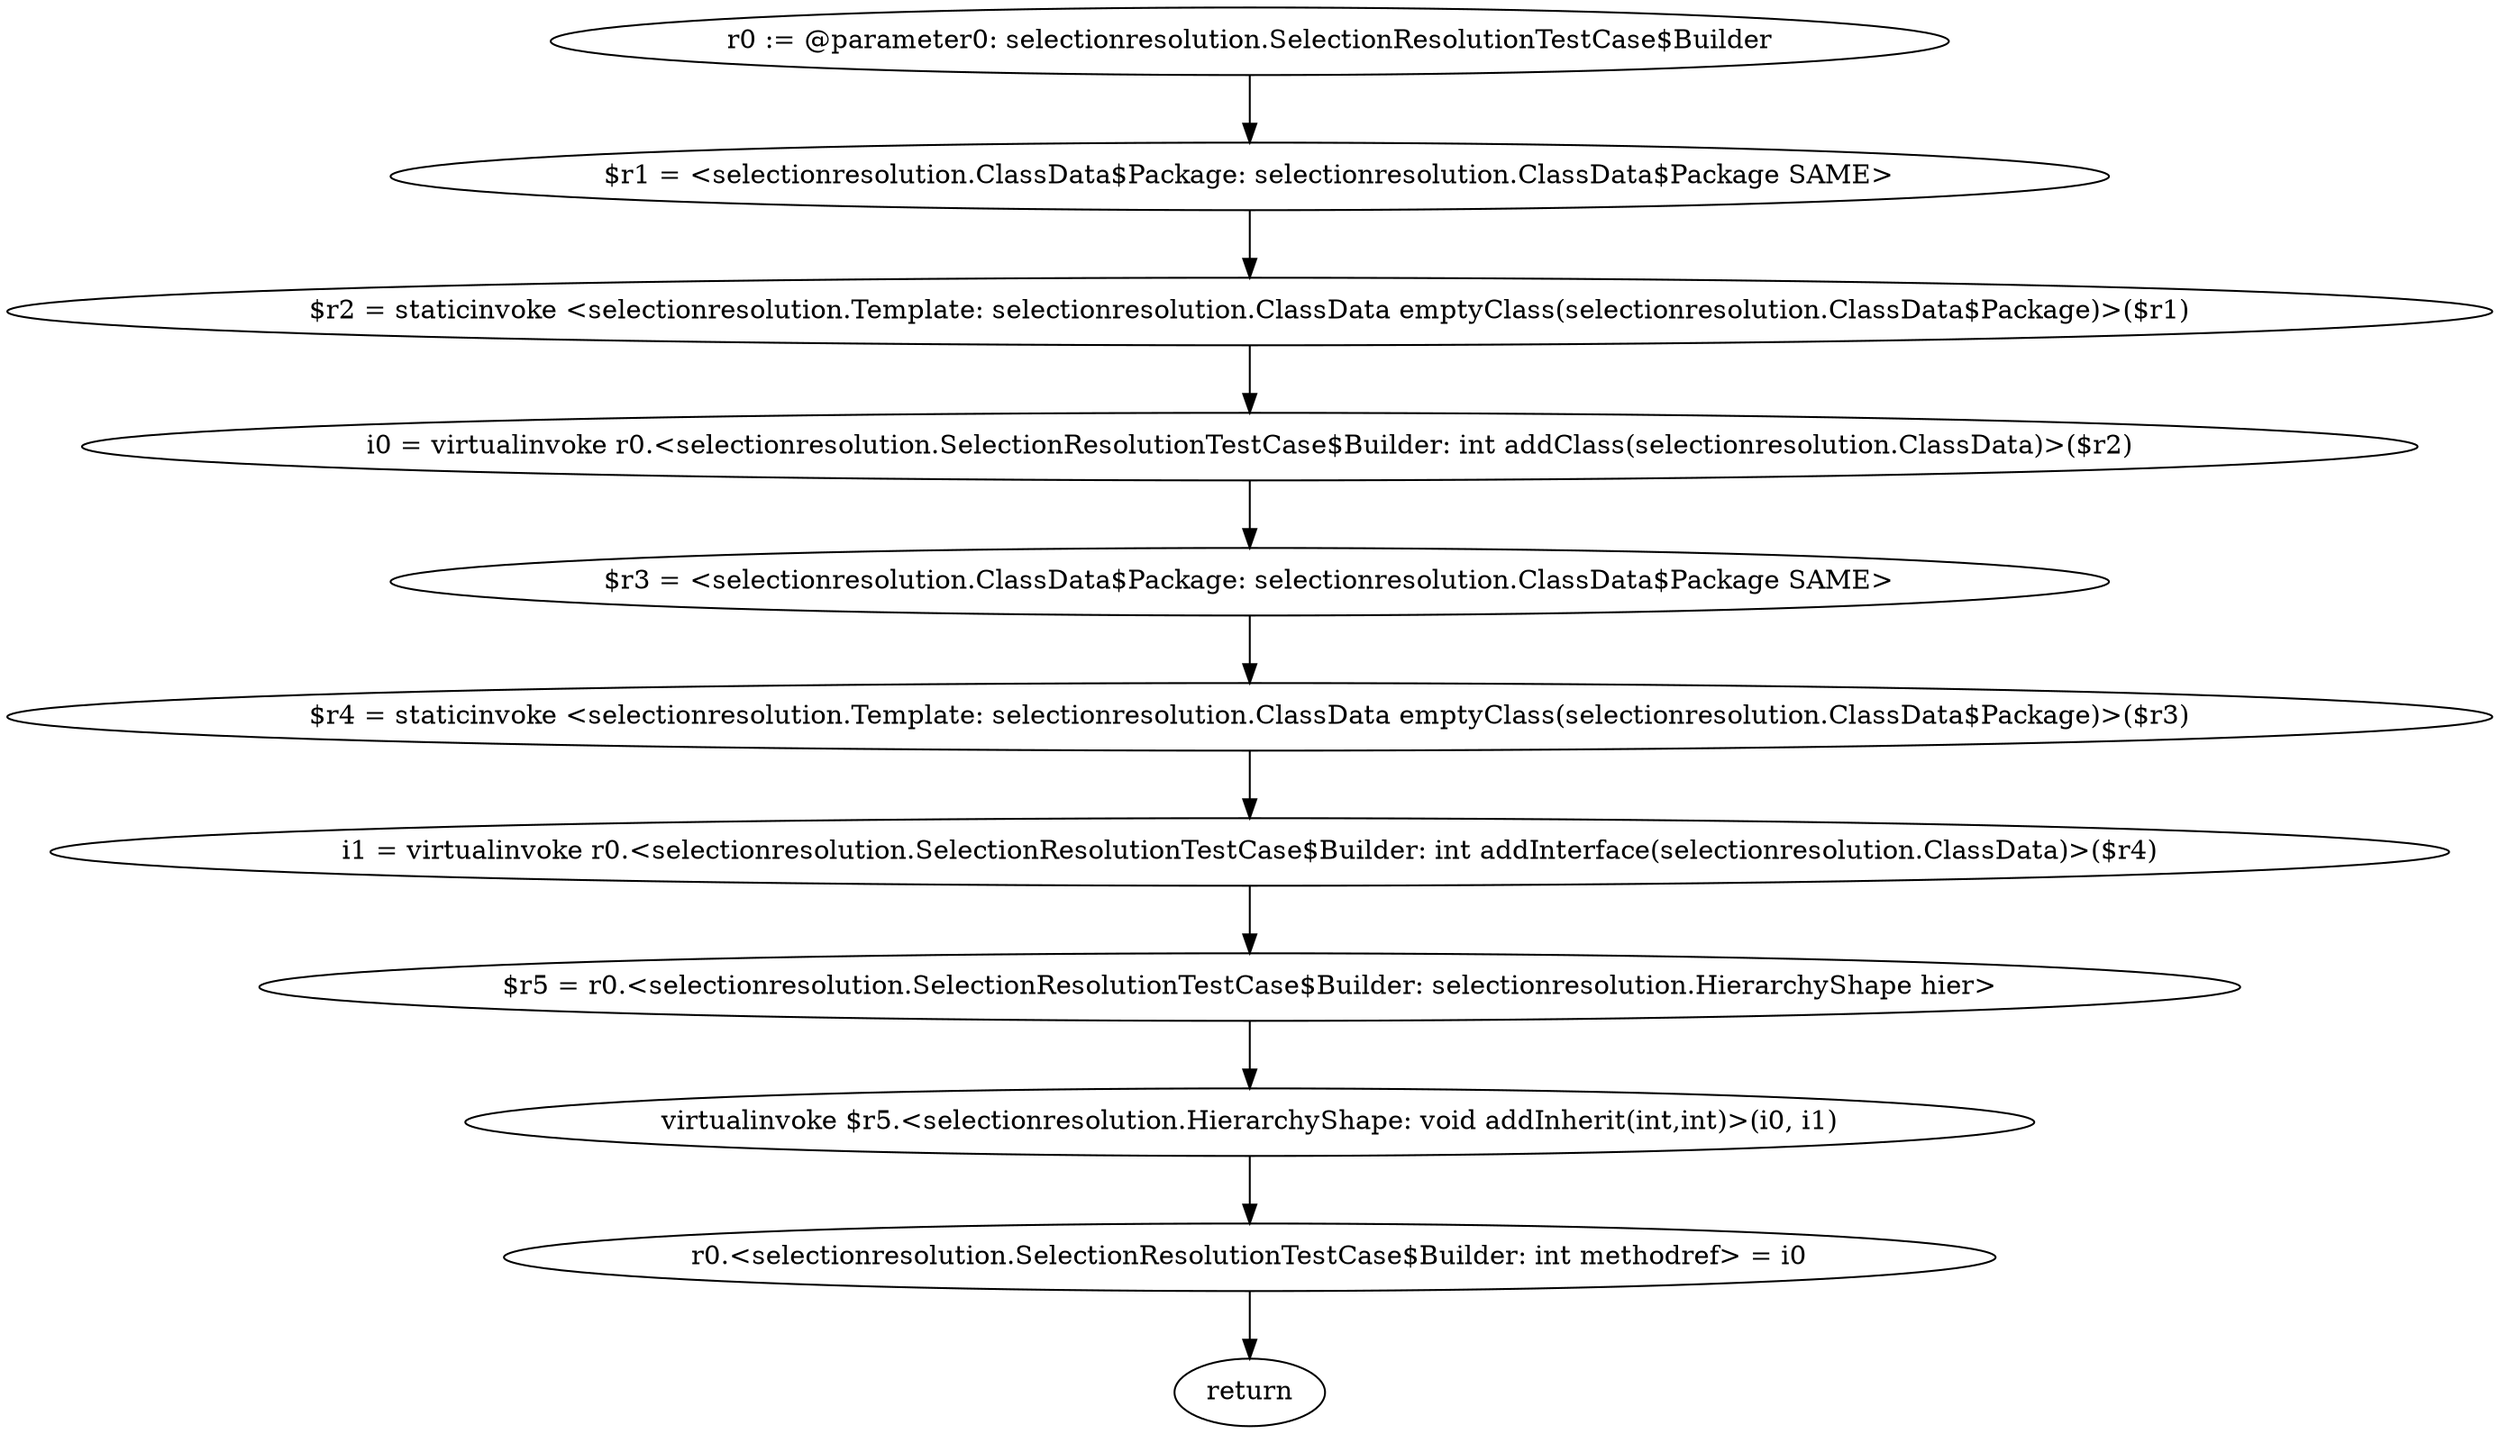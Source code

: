 digraph "unitGraph" {
    "r0 := @parameter0: selectionresolution.SelectionResolutionTestCase$Builder"
    "$r1 = <selectionresolution.ClassData$Package: selectionresolution.ClassData$Package SAME>"
    "$r2 = staticinvoke <selectionresolution.Template: selectionresolution.ClassData emptyClass(selectionresolution.ClassData$Package)>($r1)"
    "i0 = virtualinvoke r0.<selectionresolution.SelectionResolutionTestCase$Builder: int addClass(selectionresolution.ClassData)>($r2)"
    "$r3 = <selectionresolution.ClassData$Package: selectionresolution.ClassData$Package SAME>"
    "$r4 = staticinvoke <selectionresolution.Template: selectionresolution.ClassData emptyClass(selectionresolution.ClassData$Package)>($r3)"
    "i1 = virtualinvoke r0.<selectionresolution.SelectionResolutionTestCase$Builder: int addInterface(selectionresolution.ClassData)>($r4)"
    "$r5 = r0.<selectionresolution.SelectionResolutionTestCase$Builder: selectionresolution.HierarchyShape hier>"
    "virtualinvoke $r5.<selectionresolution.HierarchyShape: void addInherit(int,int)>(i0, i1)"
    "r0.<selectionresolution.SelectionResolutionTestCase$Builder: int methodref> = i0"
    "return"
    "r0 := @parameter0: selectionresolution.SelectionResolutionTestCase$Builder"->"$r1 = <selectionresolution.ClassData$Package: selectionresolution.ClassData$Package SAME>";
    "$r1 = <selectionresolution.ClassData$Package: selectionresolution.ClassData$Package SAME>"->"$r2 = staticinvoke <selectionresolution.Template: selectionresolution.ClassData emptyClass(selectionresolution.ClassData$Package)>($r1)";
    "$r2 = staticinvoke <selectionresolution.Template: selectionresolution.ClassData emptyClass(selectionresolution.ClassData$Package)>($r1)"->"i0 = virtualinvoke r0.<selectionresolution.SelectionResolutionTestCase$Builder: int addClass(selectionresolution.ClassData)>($r2)";
    "i0 = virtualinvoke r0.<selectionresolution.SelectionResolutionTestCase$Builder: int addClass(selectionresolution.ClassData)>($r2)"->"$r3 = <selectionresolution.ClassData$Package: selectionresolution.ClassData$Package SAME>";
    "$r3 = <selectionresolution.ClassData$Package: selectionresolution.ClassData$Package SAME>"->"$r4 = staticinvoke <selectionresolution.Template: selectionresolution.ClassData emptyClass(selectionresolution.ClassData$Package)>($r3)";
    "$r4 = staticinvoke <selectionresolution.Template: selectionresolution.ClassData emptyClass(selectionresolution.ClassData$Package)>($r3)"->"i1 = virtualinvoke r0.<selectionresolution.SelectionResolutionTestCase$Builder: int addInterface(selectionresolution.ClassData)>($r4)";
    "i1 = virtualinvoke r0.<selectionresolution.SelectionResolutionTestCase$Builder: int addInterface(selectionresolution.ClassData)>($r4)"->"$r5 = r0.<selectionresolution.SelectionResolutionTestCase$Builder: selectionresolution.HierarchyShape hier>";
    "$r5 = r0.<selectionresolution.SelectionResolutionTestCase$Builder: selectionresolution.HierarchyShape hier>"->"virtualinvoke $r5.<selectionresolution.HierarchyShape: void addInherit(int,int)>(i0, i1)";
    "virtualinvoke $r5.<selectionresolution.HierarchyShape: void addInherit(int,int)>(i0, i1)"->"r0.<selectionresolution.SelectionResolutionTestCase$Builder: int methodref> = i0";
    "r0.<selectionresolution.SelectionResolutionTestCase$Builder: int methodref> = i0"->"return";
}
